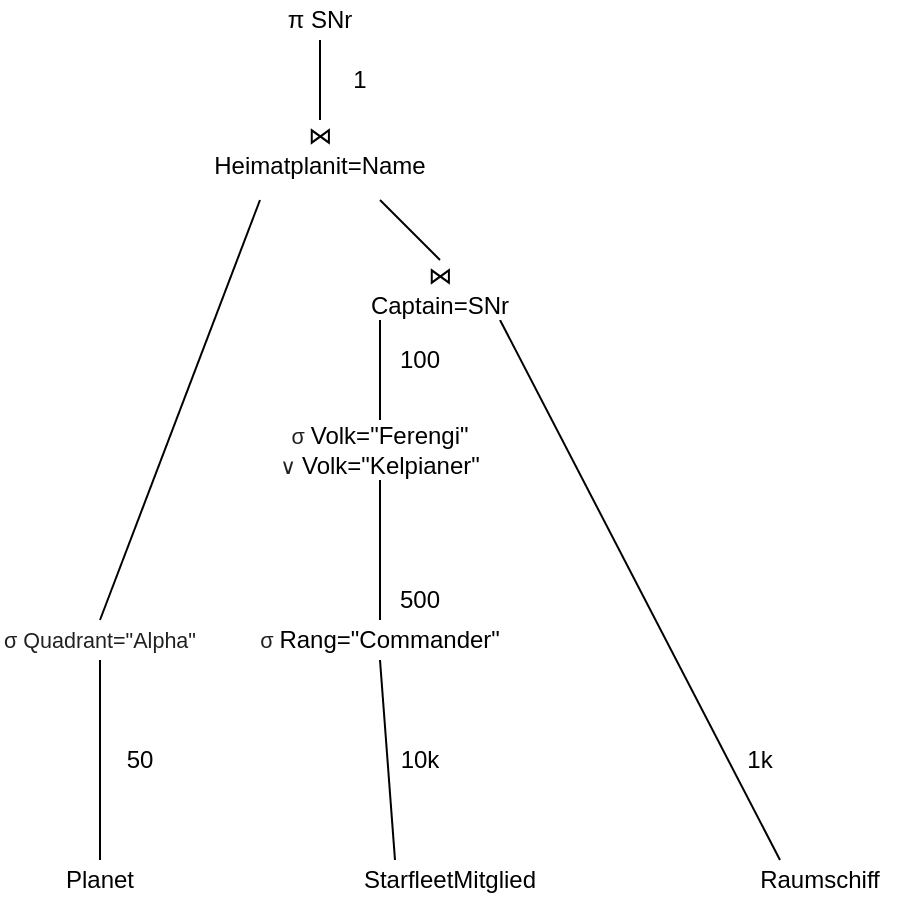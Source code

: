 <mxfile version="14.2.3" type="device"><diagram id="GgILKIumvXI2fIfr8r4K" name="Page-1"><mxGraphModel dx="1184" dy="1093" grid="1" gridSize="10" guides="1" tooltips="1" connect="1" arrows="1" fold="1" page="1" pageScale="1" pageWidth="550" pageHeight="500" math="0" shadow="0"><root><mxCell id="0"/><mxCell id="1" parent="0"/><mxCell id="zwmZAiD5Avh7yJ85aSRo-1" value="π SNr" style="text;html=1;strokeColor=none;fillColor=none;align=center;verticalAlign=middle;whiteSpace=wrap;rounded=0;fontFamily=Helvetica;" parent="1" vertex="1"><mxGeometry x="200" y="10" width="40" height="20" as="geometry"/></mxCell><mxCell id="zwmZAiD5Avh7yJ85aSRo-2" value="" style="endArrow=none;html=1;entryX=0.5;entryY=1;entryDx=0;entryDy=0;fontFamily=Helvetica;" parent="1" target="zwmZAiD5Avh7yJ85aSRo-1" edge="1"><mxGeometry width="50" height="50" relative="1" as="geometry"><mxPoint x="220" y="70" as="sourcePoint"/><mxPoint x="450" y="570" as="targetPoint"/></mxGeometry></mxCell><mxCell id="zwmZAiD5Avh7yJ85aSRo-3" value="1" style="text;html=1;strokeColor=none;fillColor=none;align=center;verticalAlign=middle;whiteSpace=wrap;rounded=0;fontFamily=Helvetica;" parent="1" vertex="1"><mxGeometry x="230" y="40" width="20" height="20" as="geometry"/></mxCell><mxCell id="zwmZAiD5Avh7yJ85aSRo-14" value="&lt;div&gt;&lt;font style=&quot;font-size: 12px&quot;&gt;&lt;span style=&quot;background-color: rgb(255 , 255 , 255)&quot;&gt;⋈&lt;br&gt;Heimatplanit=Name&lt;/span&gt;&lt;/font&gt;&lt;/div&gt;" style="text;html=1;strokeColor=none;fillColor=none;align=center;verticalAlign=middle;whiteSpace=wrap;rounded=0;fontFamily=Helvetica;" parent="1" vertex="1"><mxGeometry x="160" y="60" width="120" height="50" as="geometry"/></mxCell><mxCell id="zwmZAiD5Avh7yJ85aSRo-15" value="" style="endArrow=none;html=1;fontFamily=Helvetica;fontColor=#000000;entryX=0.75;entryY=1;entryDx=0;entryDy=0;exitX=0.5;exitY=0;exitDx=0;exitDy=0;" parent="1" target="zwmZAiD5Avh7yJ85aSRo-14" edge="1" source="tn0jFuMkxHaYUrWiJVJw-4"><mxGeometry width="50" height="50" relative="1" as="geometry"><mxPoint x="280" y="150" as="sourcePoint"/><mxPoint x="330" y="330" as="targetPoint"/></mxGeometry></mxCell><mxCell id="zwmZAiD5Avh7yJ85aSRo-25" value="&lt;span style=&quot;color: rgb(32 , 33 , 34) ; font-size: 10.78px ; text-align: left&quot;&gt;σ&amp;nbsp;&lt;/span&gt;Volk=&quot;Ferengi&quot;&lt;br&gt;&lt;span style=&quot;text-align: left&quot;&gt;&lt;font color=&quot;#202122&quot;&gt;&lt;span style=&quot;font-size: 10.78px&quot;&gt;∨&amp;nbsp;&lt;/span&gt;&lt;/font&gt;&lt;/span&gt;Volk=&quot;Kelpianer&quot;" style="text;html=1;strokeColor=none;fillColor=none;align=center;verticalAlign=middle;whiteSpace=wrap;rounded=0;fontFamily=Helvetica;" parent="1" vertex="1"><mxGeometry x="200" y="220" width="100" height="30" as="geometry"/></mxCell><mxCell id="zwmZAiD5Avh7yJ85aSRo-28" value="StarfleetMitglied" style="text;html=1;strokeColor=none;fillColor=none;align=center;verticalAlign=middle;whiteSpace=wrap;rounded=0;fontFamily=Helvetica;fontColor=#000000;" parent="1" vertex="1"><mxGeometry x="230" y="440" width="110" height="20" as="geometry"/></mxCell><mxCell id="zwmZAiD5Avh7yJ85aSRo-29" value="" style="endArrow=none;html=1;fontFamily=Helvetica;fontColor=#000000;exitX=0.25;exitY=0;exitDx=0;exitDy=0;entryX=0.5;entryY=1;entryDx=0;entryDy=0;" parent="1" source="zwmZAiD5Avh7yJ85aSRo-28" edge="1" target="tn0jFuMkxHaYUrWiJVJw-7"><mxGeometry width="50" height="50" relative="1" as="geometry"><mxPoint x="200" y="410" as="sourcePoint"/><mxPoint x="250" y="360" as="targetPoint"/></mxGeometry></mxCell><mxCell id="zwmZAiD5Avh7yJ85aSRo-31" value="Raumschiff" style="text;html=1;strokeColor=none;fillColor=none;align=center;verticalAlign=middle;whiteSpace=wrap;rounded=0;fontFamily=Helvetica;fontColor=#000000;" parent="1" vertex="1"><mxGeometry x="430" y="440" width="80" height="20" as="geometry"/></mxCell><mxCell id="zwmZAiD5Avh7yJ85aSRo-33" value="" style="endArrow=none;html=1;fontFamily=Helvetica;fontColor=#000000;entryX=0.25;entryY=0;entryDx=0;entryDy=0;exitX=0.75;exitY=1;exitDx=0;exitDy=0;" parent="1" source="tn0jFuMkxHaYUrWiJVJw-4" target="zwmZAiD5Avh7yJ85aSRo-31" edge="1"><mxGeometry width="50" height="50" relative="1" as="geometry"><mxPoint x="360" y="400" as="sourcePoint"/><mxPoint x="520" y="500" as="targetPoint"/></mxGeometry></mxCell><mxCell id="zwmZAiD5Avh7yJ85aSRo-34" value="500" style="text;html=1;strokeColor=none;fillColor=none;align=center;verticalAlign=middle;whiteSpace=wrap;rounded=0;fontFamily=Helvetica;" parent="1" vertex="1"><mxGeometry x="250" y="300" width="40" height="20" as="geometry"/></mxCell><mxCell id="zwmZAiD5Avh7yJ85aSRo-35" value="1k" style="text;html=1;strokeColor=none;fillColor=none;align=center;verticalAlign=middle;whiteSpace=wrap;rounded=0;fontFamily=Helvetica;" parent="1" vertex="1"><mxGeometry x="420" y="380" width="40" height="20" as="geometry"/></mxCell><mxCell id="zwmZAiD5Avh7yJ85aSRo-37" value="10k" style="text;html=1;strokeColor=none;fillColor=none;align=center;verticalAlign=middle;whiteSpace=wrap;rounded=0;fontFamily=Helvetica;" parent="1" vertex="1"><mxGeometry x="250" y="380" width="40" height="20" as="geometry"/></mxCell><mxCell id="zwmZAiD5Avh7yJ85aSRo-40" value="Planet" style="text;html=1;strokeColor=none;fillColor=none;align=center;verticalAlign=middle;whiteSpace=wrap;rounded=0;fontFamily=Helvetica;fontColor=#000000;" parent="1" vertex="1"><mxGeometry x="90" y="440" width="40" height="20" as="geometry"/></mxCell><mxCell id="zwmZAiD5Avh7yJ85aSRo-41" value="" style="endArrow=none;html=1;fontFamily=Helvetica;fontColor=#000000;" parent="1" edge="1"><mxGeometry width="50" height="50" relative="1" as="geometry"><mxPoint x="110" y="440" as="sourcePoint"/><mxPoint x="110" y="340" as="targetPoint"/></mxGeometry></mxCell><mxCell id="zwmZAiD5Avh7yJ85aSRo-42" value="50" style="text;html=1;strokeColor=none;fillColor=none;align=center;verticalAlign=middle;whiteSpace=wrap;rounded=0;fontFamily=Helvetica;fontColor=#000000;" parent="1" vertex="1"><mxGeometry x="110" y="380" width="40" height="20" as="geometry"/></mxCell><mxCell id="tn0jFuMkxHaYUrWiJVJw-1" value="&lt;span style=&quot;color: rgb(32 , 33 , 34) ; font-size: 10.78px ; text-align: left&quot;&gt;σ Quadrant=&quot;Alpha&quot;&lt;/span&gt;" style="text;html=1;strokeColor=none;fillColor=none;align=center;verticalAlign=middle;whiteSpace=wrap;rounded=0;fontFamily=Helvetica;" vertex="1" parent="1"><mxGeometry x="60" y="320" width="100" height="20" as="geometry"/></mxCell><mxCell id="tn0jFuMkxHaYUrWiJVJw-3" value="" style="endArrow=none;html=1;entryX=0.25;entryY=1;entryDx=0;entryDy=0;exitX=0.5;exitY=0;exitDx=0;exitDy=0;" edge="1" parent="1" source="tn0jFuMkxHaYUrWiJVJw-1" target="zwmZAiD5Avh7yJ85aSRo-14"><mxGeometry width="50" height="50" relative="1" as="geometry"><mxPoint x="120" y="380" as="sourcePoint"/><mxPoint x="170" y="330" as="targetPoint"/></mxGeometry></mxCell><mxCell id="tn0jFuMkxHaYUrWiJVJw-4" value="&lt;div&gt;&lt;font style=&quot;font-size: 12px&quot;&gt;&lt;span style=&quot;background-color: rgb(255 , 255 , 255)&quot;&gt;⋈&lt;br&gt;Captain=SNr&lt;/span&gt;&lt;/font&gt;&lt;/div&gt;" style="text;html=1;strokeColor=none;fillColor=none;align=center;verticalAlign=middle;whiteSpace=wrap;rounded=0;fontFamily=Helvetica;" vertex="1" parent="1"><mxGeometry x="220" y="140" width="120" height="30" as="geometry"/></mxCell><mxCell id="tn0jFuMkxHaYUrWiJVJw-6" value="" style="endArrow=none;html=1;entryX=0.25;entryY=1;entryDx=0;entryDy=0;" edge="1" parent="1" target="tn0jFuMkxHaYUrWiJVJw-4"><mxGeometry width="50" height="50" relative="1" as="geometry"><mxPoint x="250" y="220" as="sourcePoint"/><mxPoint x="270" y="180" as="targetPoint"/></mxGeometry></mxCell><mxCell id="tn0jFuMkxHaYUrWiJVJw-7" value="&lt;span style=&quot;color: rgb(32, 33, 34); font-size: 10.78px; text-align: left;&quot;&gt;σ&amp;nbsp;&lt;/span&gt;Rang=&quot;Commander&quot;" style="text;html=1;strokeColor=none;fillColor=none;align=center;verticalAlign=middle;whiteSpace=wrap;rounded=0;fontFamily=Helvetica;" vertex="1" parent="1"><mxGeometry x="190" y="320" width="120" height="20" as="geometry"/></mxCell><mxCell id="tn0jFuMkxHaYUrWiJVJw-8" value="" style="endArrow=none;html=1;exitX=0.5;exitY=0;exitDx=0;exitDy=0;entryX=0.5;entryY=1;entryDx=0;entryDy=0;" edge="1" parent="1" source="tn0jFuMkxHaYUrWiJVJw-7" target="zwmZAiD5Avh7yJ85aSRo-25"><mxGeometry width="50" height="50" relative="1" as="geometry"><mxPoint x="370" y="320" as="sourcePoint"/><mxPoint x="420" y="270" as="targetPoint"/></mxGeometry></mxCell><mxCell id="tn0jFuMkxHaYUrWiJVJw-10" value="100" style="text;html=1;strokeColor=none;fillColor=none;align=center;verticalAlign=middle;whiteSpace=wrap;rounded=0;fontFamily=Helvetica;" vertex="1" parent="1"><mxGeometry x="250" y="180" width="40" height="20" as="geometry"/></mxCell></root></mxGraphModel></diagram></mxfile>
